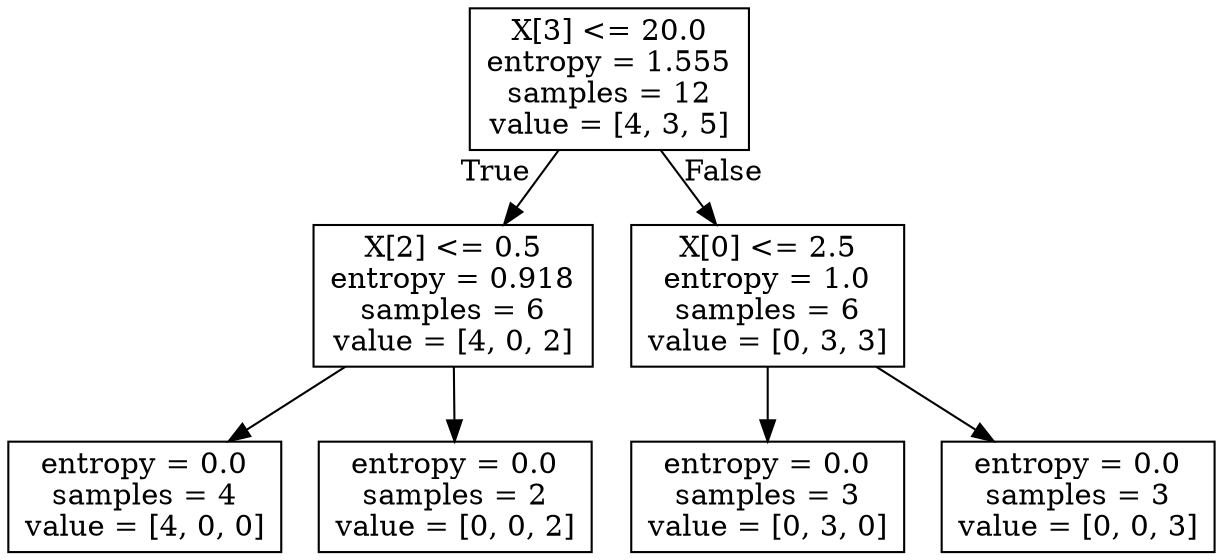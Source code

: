 digraph Tree {
node [shape=box] ;
0 [label="X[3] <= 20.0\nentropy = 1.555\nsamples = 12\nvalue = [4, 3, 5]"] ;
1 [label="X[2] <= 0.5\nentropy = 0.918\nsamples = 6\nvalue = [4, 0, 2]"] ;
0 -> 1 [labeldistance=2.5, labelangle=45, headlabel="True"] ;
2 [label="entropy = 0.0\nsamples = 4\nvalue = [4, 0, 0]"] ;
1 -> 2 ;
3 [label="entropy = 0.0\nsamples = 2\nvalue = [0, 0, 2]"] ;
1 -> 3 ;
4 [label="X[0] <= 2.5\nentropy = 1.0\nsamples = 6\nvalue = [0, 3, 3]"] ;
0 -> 4 [labeldistance=2.5, labelangle=-45, headlabel="False"] ;
5 [label="entropy = 0.0\nsamples = 3\nvalue = [0, 3, 0]"] ;
4 -> 5 ;
6 [label="entropy = 0.0\nsamples = 3\nvalue = [0, 0, 3]"] ;
4 -> 6 ;
}